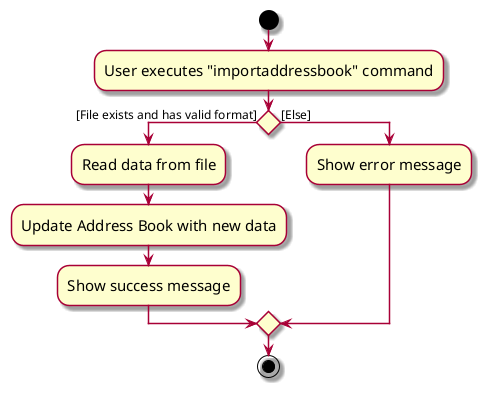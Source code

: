 @startuml
skin rose
skinparam ActivityFontSize 15
skinparam ArrowFontSize 12
start
:User executes "importaddressbook" command;

if () then ([File exists and has valid format])
    :Read data from file;
    :Update Address Book with new data;
    :Show success message;
else ([Else])
    :Show error message;
endif

stop
@enduml
